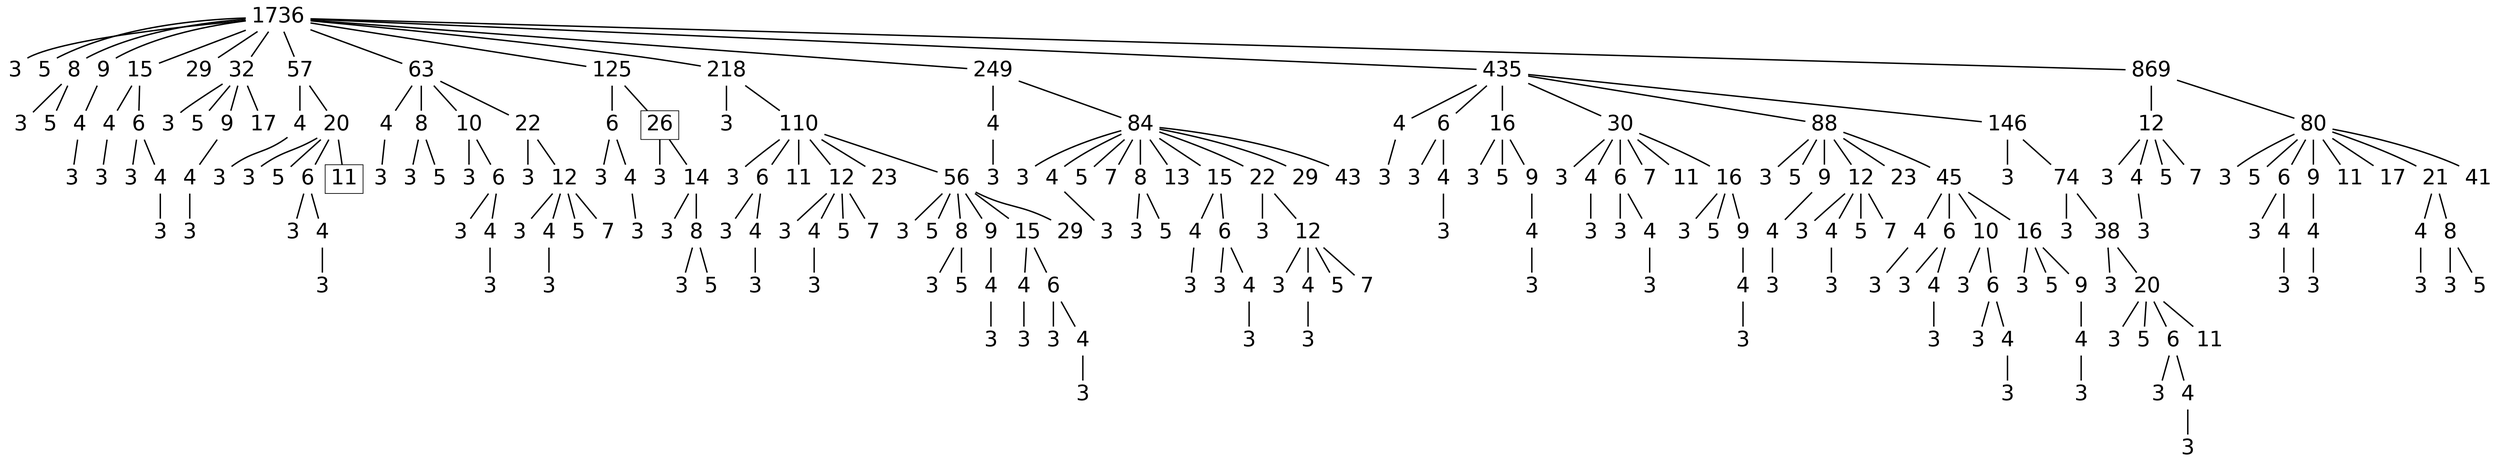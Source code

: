 digraph graph_name {
 graph[nodesep = 0.1];
 edge[dir=none, style=bold];
 node[ fontname = "Helvetica", shape = plaintext, width = 0.25, height = 0.25, fontsize=30];
s1736;
s1736_3;
s1736_5;
s1736_8;
s1736_8_3;
s1736_8_5;
s1736_9;
s1736_9_4;
s1736_9_4_3;
s1736_15;
s1736_15_4;
s1736_15_4_3;
s1736_15_6;
s1736_15_6_3;
s1736_15_6_4;
s1736_15_6_4_3;
s1736_29;
s1736_32;
s1736_32_3;
s1736_32_5;
s1736_32_9;
s1736_32_9_4;
s1736_32_9_4_3;
s1736_32_17;
s1736_57;
s1736_57_4;
s1736_57_4_3;
s1736_57_20;
s1736_57_20_3;
s1736_57_20_5;
s1736_57_20_6;
s1736_57_20_6_3;
s1736_57_20_6_4;
s1736_57_20_6_4_3;
s1736_57_20_11;
s1736_63;
s1736_63_4;
s1736_63_4_3;
s1736_63_8;
s1736_63_8_3;
s1736_63_8_5;
s1736_63_10;
s1736_63_10_3;
s1736_63_10_6;
s1736_63_10_6_3;
s1736_63_10_6_4;
s1736_63_10_6_4_3;
s1736_63_22;
s1736_63_22_3;
s1736_63_22_12;
s1736_63_22_12_3;
s1736_63_22_12_4;
s1736_63_22_12_4_3;
s1736_63_22_12_5;
s1736_63_22_12_7;
s1736_125;
s1736_125_6;
s1736_125_6_3;
s1736_125_6_4;
s1736_125_6_4_3;
s1736_125_26;
s1736_125_26_3;
s1736_125_26_14;
s1736_125_26_14_3;
s1736_125_26_14_8;
s1736_125_26_14_8_3;
s1736_125_26_14_8_5;
s1736_218;
s1736_218_3;
s1736_218_110;
s1736_218_110_3;
s1736_218_110_6;
s1736_218_110_6_3;
s1736_218_110_6_4;
s1736_218_110_6_4_3;
s1736_218_110_11;
s1736_218_110_12;
s1736_218_110_12_3;
s1736_218_110_12_4;
s1736_218_110_12_4_3;
s1736_218_110_12_5;
s1736_218_110_12_7;
s1736_218_110_23;
s1736_218_110_56;
s1736_218_110_56_3;
s1736_218_110_56_5;
s1736_218_110_56_8;
s1736_218_110_56_8_3;
s1736_218_110_56_8_5;
s1736_218_110_56_9;
s1736_218_110_56_9_4;
s1736_218_110_56_9_4_3;
s1736_218_110_56_15;
s1736_218_110_56_15_4;
s1736_218_110_56_15_4_3;
s1736_218_110_56_15_6;
s1736_218_110_56_15_6_3;
s1736_218_110_56_15_6_4;
s1736_218_110_56_15_6_4_3;
s1736_218_110_56_29;
s1736_249;
s1736_249_4;
s1736_249_4_3;
s1736_249_84;
s1736_249_84_3;
s1736_249_84_4;
s1736_249_84_4_3;
s1736_249_84_5;
s1736_249_84_7;
s1736_249_84_8;
s1736_249_84_8_3;
s1736_249_84_8_5;
s1736_249_84_13;
s1736_249_84_15;
s1736_249_84_15_4;
s1736_249_84_15_4_3;
s1736_249_84_15_6;
s1736_249_84_15_6_3;
s1736_249_84_15_6_4;
s1736_249_84_15_6_4_3;
s1736_249_84_22;
s1736_249_84_22_3;
s1736_249_84_22_12;
s1736_249_84_22_12_3;
s1736_249_84_22_12_4;
s1736_249_84_22_12_4_3;
s1736_249_84_22_12_5;
s1736_249_84_22_12_7;
s1736_249_84_29;
s1736_249_84_43;
s1736_435;
s1736_435_4;
s1736_435_4_3;
s1736_435_6;
s1736_435_6_3;
s1736_435_6_4;
s1736_435_6_4_3;
s1736_435_16;
s1736_435_16_3;
s1736_435_16_5;
s1736_435_16_9;
s1736_435_16_9_4;
s1736_435_16_9_4_3;
s1736_435_30;
s1736_435_30_3;
s1736_435_30_4;
s1736_435_30_4_3;
s1736_435_30_6;
s1736_435_30_6_3;
s1736_435_30_6_4;
s1736_435_30_6_4_3;
s1736_435_30_7;
s1736_435_30_11;
s1736_435_30_16;
s1736_435_30_16_3;
s1736_435_30_16_5;
s1736_435_30_16_9;
s1736_435_30_16_9_4;
s1736_435_30_16_9_4_3;
s1736_435_88;
s1736_435_88_3;
s1736_435_88_5;
s1736_435_88_9;
s1736_435_88_9_4;
s1736_435_88_9_4_3;
s1736_435_88_12;
s1736_435_88_12_3;
s1736_435_88_12_4;
s1736_435_88_12_4_3;
s1736_435_88_12_5;
s1736_435_88_12_7;
s1736_435_88_23;
s1736_435_88_45;
s1736_435_88_45_4;
s1736_435_88_45_4_3;
s1736_435_88_45_6;
s1736_435_88_45_6_3;
s1736_435_88_45_6_4;
s1736_435_88_45_6_4_3;
s1736_435_88_45_10;
s1736_435_88_45_10_3;
s1736_435_88_45_10_6;
s1736_435_88_45_10_6_3;
s1736_435_88_45_10_6_4;
s1736_435_88_45_10_6_4_3;
s1736_435_88_45_16;
s1736_435_88_45_16_3;
s1736_435_88_45_16_5;
s1736_435_88_45_16_9;
s1736_435_88_45_16_9_4;
s1736_435_88_45_16_9_4_3;
s1736_435_146;
s1736_435_146_3;
s1736_435_146_74;
s1736_435_146_74_3;
s1736_435_146_74_38;
s1736_435_146_74_38_3;
s1736_435_146_74_38_20;
s1736_435_146_74_38_20_3;
s1736_435_146_74_38_20_5;
s1736_435_146_74_38_20_6;
s1736_435_146_74_38_20_6_3;
s1736_435_146_74_38_20_6_4;
s1736_435_146_74_38_20_6_4_3;
s1736_435_146_74_38_20_11;
s1736_869;
s1736_869_12;
s1736_869_12_3;
s1736_869_12_4;
s1736_869_12_4_3;
s1736_869_12_5;
s1736_869_12_7;
s1736_869_80;
s1736_869_80_3;
s1736_869_80_5;
s1736_869_80_6;
s1736_869_80_6_3;
s1736_869_80_6_4;
s1736_869_80_6_4_3;
s1736_869_80_9;
s1736_869_80_9_4;
s1736_869_80_9_4_3;
s1736_869_80_11;
s1736_869_80_17;
s1736_869_80_21;
s1736_869_80_21_4;
s1736_869_80_21_4_3;
s1736_869_80_21_8;
s1736_869_80_21_8_3;
s1736_869_80_21_8_5;
s1736_869_80_41;
s1736[label="1736" ];
s1736->s1736_3;
s1736_3[label="3" ];
s1736->s1736_5;
s1736_5[label="5" ];
s1736->s1736_8;
s1736_8[label="8" ];
s1736_8->s1736_8_3;
s1736_8_3[label="3" ];
s1736_8->s1736_8_5;
s1736_8_5[label="5" ];
s1736->s1736_9;
s1736_9[label="9" ];
s1736_9->s1736_9_4;
s1736_9_4[label="4" ];
s1736_9_4->s1736_9_4_3;
s1736_9_4_3[label="3" ];
s1736->s1736_15;
s1736_15[label="15" ];
s1736_15->s1736_15_4;
s1736_15_4[label="4" ];
s1736_15_4->s1736_15_4_3;
s1736_15_4_3[label="3" ];
s1736_15->s1736_15_6;
s1736_15_6[label="6" ];
s1736_15_6->s1736_15_6_3;
s1736_15_6_3[label="3" ];
s1736_15_6->s1736_15_6_4;
s1736_15_6_4[label="4" ];
s1736_15_6_4->s1736_15_6_4_3;
s1736_15_6_4_3[label="3" ];
s1736->s1736_29;
s1736_29[label="29" ];
s1736->s1736_32;
s1736_32[label="32" ];
s1736_32->s1736_32_3;
s1736_32_3[label="3" ];
s1736_32->s1736_32_5;
s1736_32_5[label="5" ];
s1736_32->s1736_32_9;
s1736_32_9[label="9" ];
s1736_32_9->s1736_32_9_4;
s1736_32_9_4[label="4" ];
s1736_32_9_4->s1736_32_9_4_3;
s1736_32_9_4_3[label="3" ];
s1736_32->s1736_32_17;
s1736_32_17[label="17" ];
s1736->s1736_57;
s1736_57[label="57" ];
s1736_57->s1736_57_4;
s1736_57_4[label="4" ];
s1736_57_4->s1736_57_4_3;
s1736_57_4_3[label="3" ];
s1736_57->s1736_57_20;
s1736_57_20[label="20" ];
s1736_57_20->s1736_57_20_3;
s1736_57_20_3[label="3" ];
s1736_57_20->s1736_57_20_5;
s1736_57_20_5[label="5" ];
s1736_57_20->s1736_57_20_6;
s1736_57_20_6[label="6" ];
s1736_57_20_6->s1736_57_20_6_3;
s1736_57_20_6_3[label="3" ];
s1736_57_20_6->s1736_57_20_6_4;
s1736_57_20_6_4[label="4" ];
s1736_57_20_6_4->s1736_57_20_6_4_3;
s1736_57_20_6_4_3[label="3" ];
s1736_57_20->s1736_57_20_11;
s1736_57_20_11[label="11" ;shape=box];
s1736->s1736_63;
s1736_63[label="63" ];
s1736_63->s1736_63_4;
s1736_63_4[label="4" ];
s1736_63_4->s1736_63_4_3;
s1736_63_4_3[label="3" ];
s1736_63->s1736_63_8;
s1736_63_8[label="8" ];
s1736_63_8->s1736_63_8_3;
s1736_63_8_3[label="3" ];
s1736_63_8->s1736_63_8_5;
s1736_63_8_5[label="5" ];
s1736_63->s1736_63_10;
s1736_63_10[label="10" ];
s1736_63_10->s1736_63_10_3;
s1736_63_10_3[label="3" ];
s1736_63_10->s1736_63_10_6;
s1736_63_10_6[label="6" ];
s1736_63_10_6->s1736_63_10_6_3;
s1736_63_10_6_3[label="3" ];
s1736_63_10_6->s1736_63_10_6_4;
s1736_63_10_6_4[label="4" ];
s1736_63_10_6_4->s1736_63_10_6_4_3;
s1736_63_10_6_4_3[label="3" ];
s1736_63->s1736_63_22;
s1736_63_22[label="22" ];
s1736_63_22->s1736_63_22_3;
s1736_63_22_3[label="3" ];
s1736_63_22->s1736_63_22_12;
s1736_63_22_12[label="12" ];
s1736_63_22_12->s1736_63_22_12_3;
s1736_63_22_12_3[label="3" ];
s1736_63_22_12->s1736_63_22_12_4;
s1736_63_22_12_4[label="4" ];
s1736_63_22_12_4->s1736_63_22_12_4_3;
s1736_63_22_12_4_3[label="3" ];
s1736_63_22_12->s1736_63_22_12_5;
s1736_63_22_12_5[label="5" ];
s1736_63_22_12->s1736_63_22_12_7;
s1736_63_22_12_7[label="7" ];
s1736->s1736_125;
s1736_125[label="125" ];
s1736_125->s1736_125_6;
s1736_125_6[label="6" ];
s1736_125_6->s1736_125_6_3;
s1736_125_6_3[label="3" ];
s1736_125_6->s1736_125_6_4;
s1736_125_6_4[label="4" ];
s1736_125_6_4->s1736_125_6_4_3;
s1736_125_6_4_3[label="3" ];
s1736_125->s1736_125_26;
s1736_125_26[label="26" ;shape=box];
s1736_125_26->s1736_125_26_3;
s1736_125_26_3[label="3" ];
s1736_125_26->s1736_125_26_14;
s1736_125_26_14[label="14" ];
s1736_125_26_14->s1736_125_26_14_3;
s1736_125_26_14_3[label="3" ];
s1736_125_26_14->s1736_125_26_14_8;
s1736_125_26_14_8[label="8" ];
s1736_125_26_14_8->s1736_125_26_14_8_3;
s1736_125_26_14_8_3[label="3" ];
s1736_125_26_14_8->s1736_125_26_14_8_5;
s1736_125_26_14_8_5[label="5" ];
s1736->s1736_218;
s1736_218[label="218" ];
s1736_218->s1736_218_3;
s1736_218_3[label="3" ];
s1736_218->s1736_218_110;
s1736_218_110[label="110" ];
s1736_218_110->s1736_218_110_3;
s1736_218_110_3[label="3" ];
s1736_218_110->s1736_218_110_6;
s1736_218_110_6[label="6" ];
s1736_218_110_6->s1736_218_110_6_3;
s1736_218_110_6_3[label="3" ];
s1736_218_110_6->s1736_218_110_6_4;
s1736_218_110_6_4[label="4" ];
s1736_218_110_6_4->s1736_218_110_6_4_3;
s1736_218_110_6_4_3[label="3" ];
s1736_218_110->s1736_218_110_11;
s1736_218_110_11[label="11" ];
s1736_218_110->s1736_218_110_12;
s1736_218_110_12[label="12" ];
s1736_218_110_12->s1736_218_110_12_3;
s1736_218_110_12_3[label="3" ];
s1736_218_110_12->s1736_218_110_12_4;
s1736_218_110_12_4[label="4" ];
s1736_218_110_12_4->s1736_218_110_12_4_3;
s1736_218_110_12_4_3[label="3" ];
s1736_218_110_12->s1736_218_110_12_5;
s1736_218_110_12_5[label="5" ];
s1736_218_110_12->s1736_218_110_12_7;
s1736_218_110_12_7[label="7" ];
s1736_218_110->s1736_218_110_23;
s1736_218_110_23[label="23" ];
s1736_218_110->s1736_218_110_56;
s1736_218_110_56[label="56" ];
s1736_218_110_56->s1736_218_110_56_3;
s1736_218_110_56_3[label="3" ];
s1736_218_110_56->s1736_218_110_56_5;
s1736_218_110_56_5[label="5" ];
s1736_218_110_56->s1736_218_110_56_8;
s1736_218_110_56_8[label="8" ];
s1736_218_110_56_8->s1736_218_110_56_8_3;
s1736_218_110_56_8_3[label="3" ];
s1736_218_110_56_8->s1736_218_110_56_8_5;
s1736_218_110_56_8_5[label="5" ];
s1736_218_110_56->s1736_218_110_56_9;
s1736_218_110_56_9[label="9" ];
s1736_218_110_56_9->s1736_218_110_56_9_4;
s1736_218_110_56_9_4[label="4" ];
s1736_218_110_56_9_4->s1736_218_110_56_9_4_3;
s1736_218_110_56_9_4_3[label="3" ];
s1736_218_110_56->s1736_218_110_56_15;
s1736_218_110_56_15[label="15" ];
s1736_218_110_56_15->s1736_218_110_56_15_4;
s1736_218_110_56_15_4[label="4" ];
s1736_218_110_56_15_4->s1736_218_110_56_15_4_3;
s1736_218_110_56_15_4_3[label="3" ];
s1736_218_110_56_15->s1736_218_110_56_15_6;
s1736_218_110_56_15_6[label="6" ];
s1736_218_110_56_15_6->s1736_218_110_56_15_6_3;
s1736_218_110_56_15_6_3[label="3" ];
s1736_218_110_56_15_6->s1736_218_110_56_15_6_4;
s1736_218_110_56_15_6_4[label="4" ];
s1736_218_110_56_15_6_4->s1736_218_110_56_15_6_4_3;
s1736_218_110_56_15_6_4_3[label="3" ];
s1736_218_110_56->s1736_218_110_56_29;
s1736_218_110_56_29[label="29" ];
s1736->s1736_249;
s1736_249[label="249" ];
s1736_249->s1736_249_4;
s1736_249_4[label="4" ];
s1736_249_4->s1736_249_4_3;
s1736_249_4_3[label="3" ];
s1736_249->s1736_249_84;
s1736_249_84[label="84" ];
s1736_249_84->s1736_249_84_3;
s1736_249_84_3[label="3" ];
s1736_249_84->s1736_249_84_4;
s1736_249_84_4[label="4" ];
s1736_249_84_4->s1736_249_84_4_3;
s1736_249_84_4_3[label="3" ];
s1736_249_84->s1736_249_84_5;
s1736_249_84_5[label="5" ];
s1736_249_84->s1736_249_84_7;
s1736_249_84_7[label="7" ];
s1736_249_84->s1736_249_84_8;
s1736_249_84_8[label="8" ];
s1736_249_84_8->s1736_249_84_8_3;
s1736_249_84_8_3[label="3" ];
s1736_249_84_8->s1736_249_84_8_5;
s1736_249_84_8_5[label="5" ];
s1736_249_84->s1736_249_84_13;
s1736_249_84_13[label="13" ];
s1736_249_84->s1736_249_84_15;
s1736_249_84_15[label="15" ];
s1736_249_84_15->s1736_249_84_15_4;
s1736_249_84_15_4[label="4" ];
s1736_249_84_15_4->s1736_249_84_15_4_3;
s1736_249_84_15_4_3[label="3" ];
s1736_249_84_15->s1736_249_84_15_6;
s1736_249_84_15_6[label="6" ];
s1736_249_84_15_6->s1736_249_84_15_6_3;
s1736_249_84_15_6_3[label="3" ];
s1736_249_84_15_6->s1736_249_84_15_6_4;
s1736_249_84_15_6_4[label="4" ];
s1736_249_84_15_6_4->s1736_249_84_15_6_4_3;
s1736_249_84_15_6_4_3[label="3" ];
s1736_249_84->s1736_249_84_22;
s1736_249_84_22[label="22" ];
s1736_249_84_22->s1736_249_84_22_3;
s1736_249_84_22_3[label="3" ];
s1736_249_84_22->s1736_249_84_22_12;
s1736_249_84_22_12[label="12" ];
s1736_249_84_22_12->s1736_249_84_22_12_3;
s1736_249_84_22_12_3[label="3" ];
s1736_249_84_22_12->s1736_249_84_22_12_4;
s1736_249_84_22_12_4[label="4" ];
s1736_249_84_22_12_4->s1736_249_84_22_12_4_3;
s1736_249_84_22_12_4_3[label="3" ];
s1736_249_84_22_12->s1736_249_84_22_12_5;
s1736_249_84_22_12_5[label="5" ];
s1736_249_84_22_12->s1736_249_84_22_12_7;
s1736_249_84_22_12_7[label="7" ];
s1736_249_84->s1736_249_84_29;
s1736_249_84_29[label="29" ];
s1736_249_84->s1736_249_84_43;
s1736_249_84_43[label="43" ];
s1736->s1736_435;
s1736_435[label="435" ];
s1736_435->s1736_435_4;
s1736_435_4[label="4" ];
s1736_435_4->s1736_435_4_3;
s1736_435_4_3[label="3" ];
s1736_435->s1736_435_6;
s1736_435_6[label="6" ];
s1736_435_6->s1736_435_6_3;
s1736_435_6_3[label="3" ];
s1736_435_6->s1736_435_6_4;
s1736_435_6_4[label="4" ];
s1736_435_6_4->s1736_435_6_4_3;
s1736_435_6_4_3[label="3" ];
s1736_435->s1736_435_16;
s1736_435_16[label="16" ];
s1736_435_16->s1736_435_16_3;
s1736_435_16_3[label="3" ];
s1736_435_16->s1736_435_16_5;
s1736_435_16_5[label="5" ];
s1736_435_16->s1736_435_16_9;
s1736_435_16_9[label="9" ];
s1736_435_16_9->s1736_435_16_9_4;
s1736_435_16_9_4[label="4" ];
s1736_435_16_9_4->s1736_435_16_9_4_3;
s1736_435_16_9_4_3[label="3" ];
s1736_435->s1736_435_30;
s1736_435_30[label="30" ];
s1736_435_30->s1736_435_30_3;
s1736_435_30_3[label="3" ];
s1736_435_30->s1736_435_30_4;
s1736_435_30_4[label="4" ];
s1736_435_30_4->s1736_435_30_4_3;
s1736_435_30_4_3[label="3" ];
s1736_435_30->s1736_435_30_6;
s1736_435_30_6[label="6" ];
s1736_435_30_6->s1736_435_30_6_3;
s1736_435_30_6_3[label="3" ];
s1736_435_30_6->s1736_435_30_6_4;
s1736_435_30_6_4[label="4" ];
s1736_435_30_6_4->s1736_435_30_6_4_3;
s1736_435_30_6_4_3[label="3" ];
s1736_435_30->s1736_435_30_7;
s1736_435_30_7[label="7" ];
s1736_435_30->s1736_435_30_11;
s1736_435_30_11[label="11" ];
s1736_435_30->s1736_435_30_16;
s1736_435_30_16[label="16" ];
s1736_435_30_16->s1736_435_30_16_3;
s1736_435_30_16_3[label="3" ];
s1736_435_30_16->s1736_435_30_16_5;
s1736_435_30_16_5[label="5" ];
s1736_435_30_16->s1736_435_30_16_9;
s1736_435_30_16_9[label="9" ];
s1736_435_30_16_9->s1736_435_30_16_9_4;
s1736_435_30_16_9_4[label="4" ];
s1736_435_30_16_9_4->s1736_435_30_16_9_4_3;
s1736_435_30_16_9_4_3[label="3" ];
s1736_435->s1736_435_88;
s1736_435_88[label="88" ];
s1736_435_88->s1736_435_88_3;
s1736_435_88_3[label="3" ];
s1736_435_88->s1736_435_88_5;
s1736_435_88_5[label="5" ];
s1736_435_88->s1736_435_88_9;
s1736_435_88_9[label="9" ];
s1736_435_88_9->s1736_435_88_9_4;
s1736_435_88_9_4[label="4" ];
s1736_435_88_9_4->s1736_435_88_9_4_3;
s1736_435_88_9_4_3[label="3" ];
s1736_435_88->s1736_435_88_12;
s1736_435_88_12[label="12" ];
s1736_435_88_12->s1736_435_88_12_3;
s1736_435_88_12_3[label="3" ];
s1736_435_88_12->s1736_435_88_12_4;
s1736_435_88_12_4[label="4" ];
s1736_435_88_12_4->s1736_435_88_12_4_3;
s1736_435_88_12_4_3[label="3" ];
s1736_435_88_12->s1736_435_88_12_5;
s1736_435_88_12_5[label="5" ];
s1736_435_88_12->s1736_435_88_12_7;
s1736_435_88_12_7[label="7" ];
s1736_435_88->s1736_435_88_23;
s1736_435_88_23[label="23" ];
s1736_435_88->s1736_435_88_45;
s1736_435_88_45[label="45" ];
s1736_435_88_45->s1736_435_88_45_4;
s1736_435_88_45_4[label="4" ];
s1736_435_88_45_4->s1736_435_88_45_4_3;
s1736_435_88_45_4_3[label="3" ];
s1736_435_88_45->s1736_435_88_45_6;
s1736_435_88_45_6[label="6" ];
s1736_435_88_45_6->s1736_435_88_45_6_3;
s1736_435_88_45_6_3[label="3" ];
s1736_435_88_45_6->s1736_435_88_45_6_4;
s1736_435_88_45_6_4[label="4" ];
s1736_435_88_45_6_4->s1736_435_88_45_6_4_3;
s1736_435_88_45_6_4_3[label="3" ];
s1736_435_88_45->s1736_435_88_45_10;
s1736_435_88_45_10[label="10" ];
s1736_435_88_45_10->s1736_435_88_45_10_3;
s1736_435_88_45_10_3[label="3" ];
s1736_435_88_45_10->s1736_435_88_45_10_6;
s1736_435_88_45_10_6[label="6" ];
s1736_435_88_45_10_6->s1736_435_88_45_10_6_3;
s1736_435_88_45_10_6_3[label="3" ];
s1736_435_88_45_10_6->s1736_435_88_45_10_6_4;
s1736_435_88_45_10_6_4[label="4" ];
s1736_435_88_45_10_6_4->s1736_435_88_45_10_6_4_3;
s1736_435_88_45_10_6_4_3[label="3" ];
s1736_435_88_45->s1736_435_88_45_16;
s1736_435_88_45_16[label="16" ];
s1736_435_88_45_16->s1736_435_88_45_16_3;
s1736_435_88_45_16_3[label="3" ];
s1736_435_88_45_16->s1736_435_88_45_16_5;
s1736_435_88_45_16_5[label="5" ];
s1736_435_88_45_16->s1736_435_88_45_16_9;
s1736_435_88_45_16_9[label="9" ];
s1736_435_88_45_16_9->s1736_435_88_45_16_9_4;
s1736_435_88_45_16_9_4[label="4" ];
s1736_435_88_45_16_9_4->s1736_435_88_45_16_9_4_3;
s1736_435_88_45_16_9_4_3[label="3" ];
s1736_435->s1736_435_146;
s1736_435_146[label="146" ];
s1736_435_146->s1736_435_146_3;
s1736_435_146_3[label="3" ];
s1736_435_146->s1736_435_146_74;
s1736_435_146_74[label="74" ];
s1736_435_146_74->s1736_435_146_74_3;
s1736_435_146_74_3[label="3" ];
s1736_435_146_74->s1736_435_146_74_38;
s1736_435_146_74_38[label="38" ];
s1736_435_146_74_38->s1736_435_146_74_38_3;
s1736_435_146_74_38_3[label="3" ];
s1736_435_146_74_38->s1736_435_146_74_38_20;
s1736_435_146_74_38_20[label="20" ];
s1736_435_146_74_38_20->s1736_435_146_74_38_20_3;
s1736_435_146_74_38_20_3[label="3" ];
s1736_435_146_74_38_20->s1736_435_146_74_38_20_5;
s1736_435_146_74_38_20_5[label="5" ];
s1736_435_146_74_38_20->s1736_435_146_74_38_20_6;
s1736_435_146_74_38_20_6[label="6" ];
s1736_435_146_74_38_20_6->s1736_435_146_74_38_20_6_3;
s1736_435_146_74_38_20_6_3[label="3" ];
s1736_435_146_74_38_20_6->s1736_435_146_74_38_20_6_4;
s1736_435_146_74_38_20_6_4[label="4" ];
s1736_435_146_74_38_20_6_4->s1736_435_146_74_38_20_6_4_3;
s1736_435_146_74_38_20_6_4_3[label="3" ];
s1736_435_146_74_38_20->s1736_435_146_74_38_20_11;
s1736_435_146_74_38_20_11[label="11" ];
s1736->s1736_869;
s1736_869[label="869" ];
s1736_869->s1736_869_12;
s1736_869_12[label="12" ];
s1736_869_12->s1736_869_12_3;
s1736_869_12_3[label="3" ];
s1736_869_12->s1736_869_12_4;
s1736_869_12_4[label="4" ];
s1736_869_12_4->s1736_869_12_4_3;
s1736_869_12_4_3[label="3" ];
s1736_869_12->s1736_869_12_5;
s1736_869_12_5[label="5" ];
s1736_869_12->s1736_869_12_7;
s1736_869_12_7[label="7" ];
s1736_869->s1736_869_80;
s1736_869_80[label="80" ];
s1736_869_80->s1736_869_80_3;
s1736_869_80_3[label="3" ];
s1736_869_80->s1736_869_80_5;
s1736_869_80_5[label="5" ];
s1736_869_80->s1736_869_80_6;
s1736_869_80_6[label="6" ];
s1736_869_80_6->s1736_869_80_6_3;
s1736_869_80_6_3[label="3" ];
s1736_869_80_6->s1736_869_80_6_4;
s1736_869_80_6_4[label="4" ];
s1736_869_80_6_4->s1736_869_80_6_4_3;
s1736_869_80_6_4_3[label="3" ];
s1736_869_80->s1736_869_80_9;
s1736_869_80_9[label="9" ];
s1736_869_80_9->s1736_869_80_9_4;
s1736_869_80_9_4[label="4" ];
s1736_869_80_9_4->s1736_869_80_9_4_3;
s1736_869_80_9_4_3[label="3" ];
s1736_869_80->s1736_869_80_11;
s1736_869_80_11[label="11" ];
s1736_869_80->s1736_869_80_17;
s1736_869_80_17[label="17" ];
s1736_869_80->s1736_869_80_21;
s1736_869_80_21[label="21" ];
s1736_869_80_21->s1736_869_80_21_4;
s1736_869_80_21_4[label="4" ];
s1736_869_80_21_4->s1736_869_80_21_4_3;
s1736_869_80_21_4_3[label="3" ];
s1736_869_80_21->s1736_869_80_21_8;
s1736_869_80_21_8[label="8" ];
s1736_869_80_21_8->s1736_869_80_21_8_3;
s1736_869_80_21_8_3[label="3" ];
s1736_869_80_21_8->s1736_869_80_21_8_5;
s1736_869_80_21_8_5[label="5" ];
s1736_869_80->s1736_869_80_41;
s1736_869_80_41[label="41" ];
}
